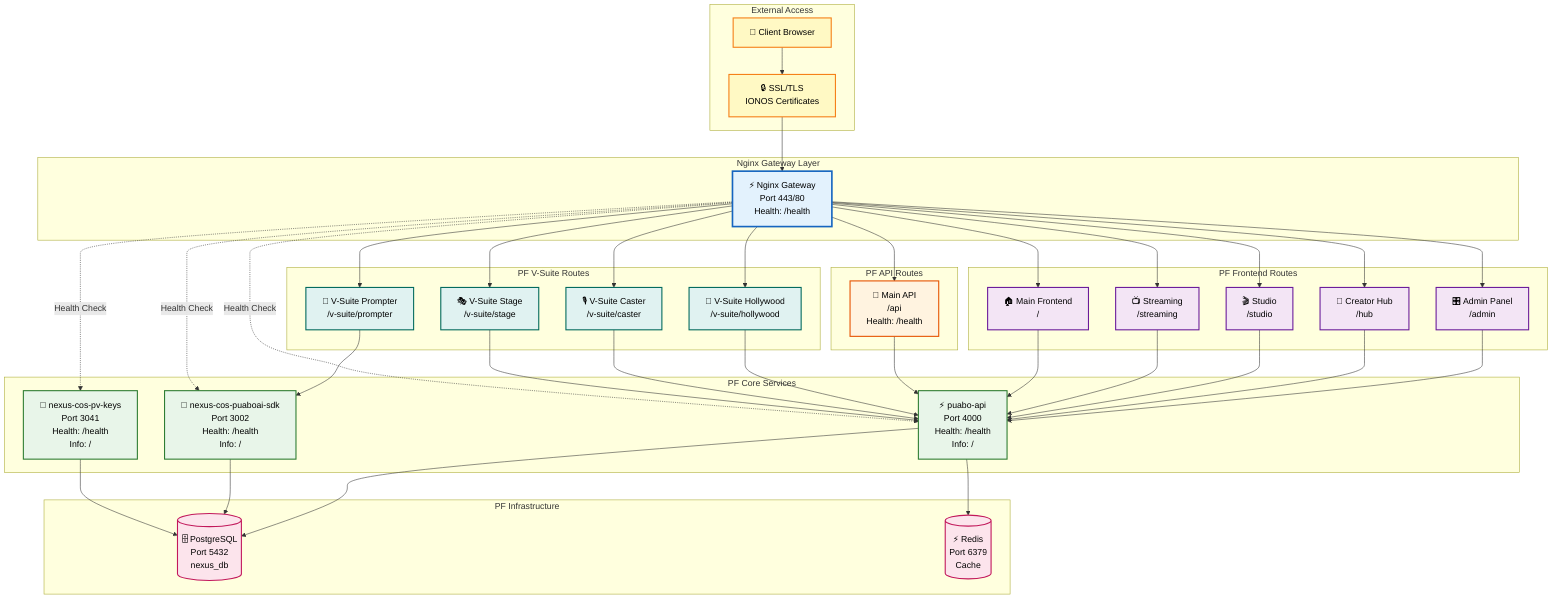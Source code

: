 graph TB
    %% PF (Platform Framework) Only Architecture
    %% Shows strict PF services, routes, and health endpoints
    
    subgraph "External Access"
        Client[👤 Client Browser]
        SSL[🔒 SSL/TLS<br/>IONOS Certificates]
    end
    
    subgraph "Nginx Gateway Layer"
        Gateway[⚡ Nginx Gateway<br/>Port 443/80<br/>Health: /health]
    end
    
    subgraph "PF Frontend Routes"
        Admin[🎛️ Admin Panel<br/>/admin]
        Hub[🎯 Creator Hub<br/>/hub]
        Studio[🎬 Studio<br/>/studio]
        Streaming[📺 Streaming<br/>/streaming]
        Root[🏠 Main Frontend<br/>/]
    end
    
    subgraph "PF API Routes"
        API[🔌 Main API<br/>/api<br/>Health: /health]
    end
    
    subgraph "PF V-Suite Routes"
        VHollywood[🎥 V-Suite Hollywood<br/>/v-suite/hollywood]
        VPrompter[📝 V-Suite Prompter<br/>/v-suite/prompter]
        VCaster[🎙️ V-Suite Caster<br/>/v-suite/caster]
        VStage[🎭 V-Suite Stage<br/>/v-suite/stage]
    end
    
    subgraph "PF Core Services"
        PuaboAPI[⚡ puabo-api<br/>Port 4000<br/>Health: /health<br/>Info: /]
        PuaboAI[🤖 nexus-cos-puaboai-sdk<br/>Port 3002<br/>Health: /health<br/>Info: /]
        PVKeys[🔑 nexus-cos-pv-keys<br/>Port 3041<br/>Health: /health<br/>Info: /]
    end
    
    subgraph "PF Infrastructure"
        Postgres[(🗄️ PostgreSQL<br/>Port 5432<br/>nexus_db)]
        Redis[(⚡ Redis<br/>Port 6379<br/>Cache)]
    end
    
    %% External connections
    Client --> SSL
    SSL --> Gateway
    
    %% Gateway to Frontend Routes
    Gateway --> Admin
    Gateway --> Hub
    Gateway --> Studio
    Gateway --> Streaming
    Gateway --> Root
    
    %% Gateway to API
    Gateway --> API
    
    %% Gateway to V-Suite
    Gateway --> VHollywood
    Gateway --> VPrompter
    Gateway --> VCaster
    Gateway --> VStage
    
    %% Frontend Routes to PF Gateway Service
    Admin --> PuaboAPI
    Hub --> PuaboAPI
    Studio --> PuaboAPI
    Streaming --> PuaboAPI
    Root --> PuaboAPI
    
    %% API to PF Gateway Service
    API --> PuaboAPI
    
    %% V-Suite Routes to PF Services
    VHollywood --> PuaboAPI
    VPrompter --> PuaboAI
    VCaster --> PuaboAPI
    VStage --> PuaboAPI
    
    %% Service Dependencies
    PuaboAPI --> Postgres
    PuaboAPI --> Redis
    PuaboAI --> Postgres
    PVKeys --> Postgres
    
    %% Health Check Endpoints
    Gateway -.->|Health Check| PuaboAPI
    Gateway -.->|Health Check| PuaboAI
    Gateway -.->|Health Check| PVKeys
    
    %% Styling
    classDef gatewayStyle fill:#e3f2fd,stroke:#1565c0,stroke-width:3px,color:#000
    classDef frontendStyle fill:#f3e5f5,stroke:#6a1b9a,stroke-width:2px,color:#000
    classDef apiStyle fill:#fff3e0,stroke:#e65100,stroke-width:2px,color:#000
    classDef vsuiteStyle fill:#e0f2f1,stroke:#00695c,stroke-width:2px,color:#000
    classDef serviceStyle fill:#e8f5e9,stroke:#2e7d32,stroke-width:2px,color:#000
    classDef infraStyle fill:#fce4ec,stroke:#c2185b,stroke-width:2px,color:#000
    classDef externalStyle fill:#fff9c4,stroke:#f57f17,stroke-width:2px,color:#000
    
    class Gateway gatewayStyle
    class Admin,Hub,Studio,Streaming,Root frontendStyle
    class API apiStyle
    class VHollywood,VPrompter,VCaster,VStage vsuiteStyle
    class PuaboAPI,PuaboAI,PVKeys serviceStyle
    class Postgres,Redis infraStyle
    class Client,SSL externalStyle
    
    %% Click handlers for interactive navigation
    click Gateway "https://nexuscos.online/health" "Gateway Health Check"
    click Admin "https://nexuscos.online/admin" "Admin Panel"
    click Hub "https://nexuscos.online/hub" "Creator Hub"
    click Studio "https://nexuscos.online/studio" "Studio"
    click Streaming "https://nexuscos.online/streaming" "Streaming"
    click API "https://nexuscos.online/api" "Main API"
    click VHollywood "https://nexuscos.online/v-suite/hollywood" "V-Suite Hollywood"
    click VPrompter "https://nexuscos.online/v-suite/prompter" "V-Suite Prompter"
    click VCaster "https://nexuscos.online/v-suite/caster" "V-Suite Caster"
    click VStage "https://nexuscos.online/v-suite/stage" "V-Suite Stage"
    click PuaboAPI "http://localhost:4000/health" "puabo-api Health"
    click PuaboAI "http://localhost:3002/health" "puaboai-sdk Health"
    click PVKeys "http://localhost:3041/health" "pv-keys Health"
